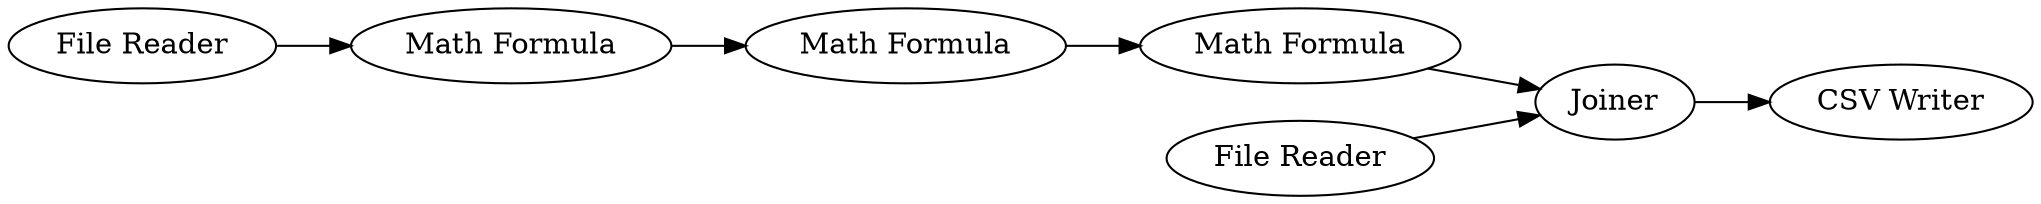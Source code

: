 digraph {
	1 [label="File Reader"]
	2 [label="Math Formula"]
	3 [label="Math Formula"]
	4 [label="Math Formula"]
	5 [label="File Reader"]
	6 [label=Joiner]
	7 [label="CSV Writer"]
	1 -> 2
	2 -> 3
	3 -> 4
	4 -> 6
	5 -> 6
	6 -> 7
	rankdir=LR
}
